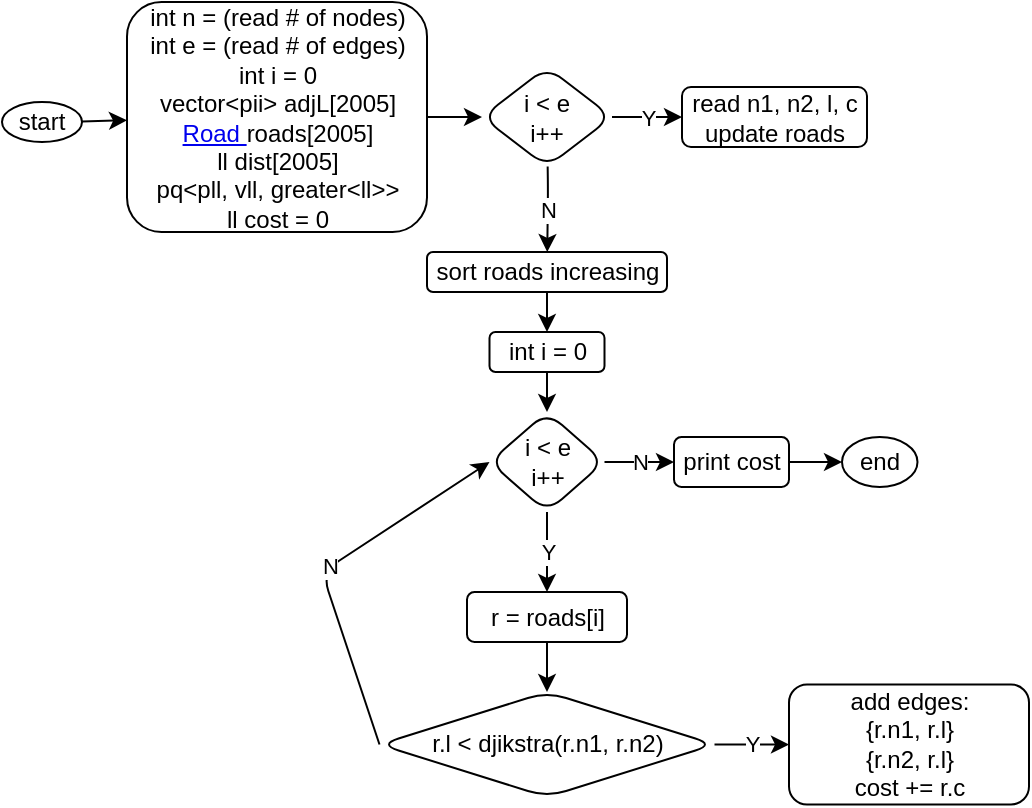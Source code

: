 <mxfile>
    <diagram id="m5GtEqvFR8ihqjtGLvGv" name="main">
        <mxGraphModel dx="952" dy="568" grid="1" gridSize="10" guides="1" tooltips="1" connect="1" arrows="1" fold="1" page="1" pageScale="1" pageWidth="850" pageHeight="1100" math="0" shadow="0">
            <root>
                <mxCell id="0"/>
                <mxCell id="1" parent="0"/>
                <mxCell id="5" value="" style="edgeStyle=none;html=1;" parent="1" source="2" target="4" edge="1">
                    <mxGeometry relative="1" as="geometry"/>
                </mxCell>
                <mxCell id="2" value="start" style="ellipse;whiteSpace=wrap;html=1;" parent="1" vertex="1">
                    <mxGeometry x="60" y="95" width="40" height="20" as="geometry"/>
                </mxCell>
                <mxCell id="15" value="" style="edgeStyle=none;html=1;" parent="1" source="4" target="14" edge="1">
                    <mxGeometry relative="1" as="geometry"/>
                </mxCell>
                <mxCell id="4" value="int n = (read # of nodes)&lt;br&gt;int e = (read # of edges)&lt;br&gt;int i = 0&lt;br&gt;vector&amp;lt;pii&amp;gt; adjL[2005]&lt;br&gt;&lt;a href=&quot;data:page/id,0-1PIGFVkTlC1TluDuV9&quot;&gt;Road &lt;/a&gt;roads[2005]&lt;br&gt;ll dist[2005]&lt;br&gt;pq&amp;lt;pll, vll, greater&amp;lt;ll&amp;gt;&amp;gt;&lt;br&gt;ll cost = 0" style="rounded=1;whiteSpace=wrap;html=1;" parent="1" vertex="1">
                    <mxGeometry x="122.5" y="45" width="150" height="115" as="geometry"/>
                </mxCell>
                <mxCell id="17" value="Y" style="edgeStyle=none;html=1;" parent="1" source="14" target="16" edge="1">
                    <mxGeometry relative="1" as="geometry"/>
                </mxCell>
                <mxCell id="19" value="N" style="edgeStyle=none;html=1;" parent="1" source="14" target="18" edge="1">
                    <mxGeometry relative="1" as="geometry">
                        <Array as="points">
                            <mxPoint x="333" y="140"/>
                        </Array>
                    </mxGeometry>
                </mxCell>
                <mxCell id="14" value="i &amp;lt; e&lt;br&gt;i++" style="rhombus;whiteSpace=wrap;html=1;rounded=1;" parent="1" vertex="1">
                    <mxGeometry x="300" y="77.5" width="65" height="50" as="geometry"/>
                </mxCell>
                <mxCell id="16" value="read n1, n2, l, c&lt;br&gt;update roads" style="whiteSpace=wrap;html=1;rounded=1;" parent="1" vertex="1">
                    <mxGeometry x="400" y="87.5" width="92.5" height="30" as="geometry"/>
                </mxCell>
                <mxCell id="21" value="" style="edgeStyle=none;html=1;" parent="1" source="18" target="20" edge="1">
                    <mxGeometry relative="1" as="geometry"/>
                </mxCell>
                <mxCell id="18" value="sort roads increasing" style="whiteSpace=wrap;html=1;rounded=1;" parent="1" vertex="1">
                    <mxGeometry x="272.5" y="170" width="120" height="20" as="geometry"/>
                </mxCell>
                <mxCell id="23" value="" style="edgeStyle=none;html=1;" parent="1" source="20" target="22" edge="1">
                    <mxGeometry relative="1" as="geometry"/>
                </mxCell>
                <mxCell id="20" value="int i = 0" style="whiteSpace=wrap;html=1;rounded=1;" parent="1" vertex="1">
                    <mxGeometry x="303.75" y="210" width="57.5" height="20" as="geometry"/>
                </mxCell>
                <mxCell id="25" value="N" style="edgeStyle=none;html=1;" parent="1" source="22" target="24" edge="1">
                    <mxGeometry relative="1" as="geometry"/>
                </mxCell>
                <mxCell id="27" value="Y" style="edgeStyle=none;html=1;" parent="1" source="22" target="26" edge="1">
                    <mxGeometry relative="1" as="geometry"/>
                </mxCell>
                <mxCell id="22" value="i &amp;lt; e&lt;br&gt;i++" style="rhombus;whiteSpace=wrap;html=1;rounded=1;" parent="1" vertex="1">
                    <mxGeometry x="303.75" y="250" width="57.5" height="50" as="geometry"/>
                </mxCell>
                <mxCell id="N2lcxdV3vzCCC4o-vw9R-33" value="" style="edgeStyle=none;html=1;" parent="1" source="24" target="N2lcxdV3vzCCC4o-vw9R-32" edge="1">
                    <mxGeometry relative="1" as="geometry"/>
                </mxCell>
                <mxCell id="24" value="print cost" style="whiteSpace=wrap;html=1;rounded=1;" parent="1" vertex="1">
                    <mxGeometry x="396" y="262.5" width="57.5" height="25" as="geometry"/>
                </mxCell>
                <mxCell id="29" value="" style="edgeStyle=none;html=1;" parent="1" source="26" target="28" edge="1">
                    <mxGeometry relative="1" as="geometry"/>
                </mxCell>
                <mxCell id="26" value="r = roads[i]" style="whiteSpace=wrap;html=1;rounded=1;" parent="1" vertex="1">
                    <mxGeometry x="292.5" y="340" width="80" height="25" as="geometry"/>
                </mxCell>
                <mxCell id="30" value="N" style="edgeStyle=none;html=1;exitX=0;exitY=0.5;exitDx=0;exitDy=0;entryX=0;entryY=0.5;entryDx=0;entryDy=0;" parent="1" source="28" target="22" edge="1">
                    <mxGeometry relative="1" as="geometry">
                        <Array as="points">
                            <mxPoint x="220" y="330"/>
                        </Array>
                    </mxGeometry>
                </mxCell>
                <mxCell id="32" value="Y" style="edgeStyle=none;html=1;" parent="1" source="28" target="31" edge="1">
                    <mxGeometry relative="1" as="geometry"/>
                </mxCell>
                <mxCell id="28" value="r.l &amp;lt; djikstra(r.n1, r.n2)" style="rhombus;whiteSpace=wrap;html=1;rounded=1;" parent="1" vertex="1">
                    <mxGeometry x="248.75" y="390" width="167.5" height="52.5" as="geometry"/>
                </mxCell>
                <mxCell id="31" value="add edges:&lt;br&gt;{r.n1, r.l}&lt;br&gt;{r.n2, r.l}&lt;br&gt;cost += r.c" style="whiteSpace=wrap;html=1;rounded=1;" parent="1" vertex="1">
                    <mxGeometry x="453.5" y="386.25" width="120" height="60" as="geometry"/>
                </mxCell>
                <mxCell id="N2lcxdV3vzCCC4o-vw9R-32" value="end" style="ellipse;whiteSpace=wrap;html=1;rounded=1;" parent="1" vertex="1">
                    <mxGeometry x="480" y="262.5" width="37.75" height="25" as="geometry"/>
                </mxCell>
            </root>
        </mxGraphModel>
    </diagram>
    <diagram id="VKg4IMJ04mF_zNhOYByq" name="dijkstra">
        <mxGraphModel dx="952" dy="568" grid="1" gridSize="10" guides="1" tooltips="1" connect="1" arrows="1" fold="1" page="1" pageScale="1" pageWidth="850" pageHeight="1100" math="0" shadow="0">
            <root>
                <mxCell id="0"/>
                <mxCell id="1" parent="0"/>
                <mxCell id="WdqgLYLHWb01jEnOtsuV-2" value="" style="edgeStyle=none;html=1;" parent="1" source="4394A57w_uJoEpdAReqB-1" target="WdqgLYLHWb01jEnOtsuV-1" edge="1">
                    <mxGeometry relative="1" as="geometry"/>
                </mxCell>
                <mxCell id="4394A57w_uJoEpdAReqB-1" value="fill dist with inf&lt;br&gt;dist[n1] = 0&lt;br&gt;pq.push(0, n1)" style="rounded=1;whiteSpace=wrap;html=1;" parent="1" vertex="1">
                    <mxGeometry x="80" y="60" width="120" height="60" as="geometry"/>
                </mxCell>
                <mxCell id="WdqgLYLHWb01jEnOtsuV-4" value="Y" style="edgeStyle=none;html=1;" parent="1" source="WdqgLYLHWb01jEnOtsuV-1" target="WdqgLYLHWb01jEnOtsuV-3" edge="1">
                    <mxGeometry relative="1" as="geometry"/>
                </mxCell>
                <mxCell id="WdqgLYLHWb01jEnOtsuV-6" value="N" style="edgeStyle=none;html=1;" parent="1" source="WdqgLYLHWb01jEnOtsuV-1" target="WdqgLYLHWb01jEnOtsuV-5" edge="1">
                    <mxGeometry relative="1" as="geometry"/>
                </mxCell>
                <mxCell id="WdqgLYLHWb01jEnOtsuV-1" value="pq.empty()" style="rhombus;whiteSpace=wrap;html=1;rounded=1;" parent="1" vertex="1">
                    <mxGeometry x="230" y="65" width="90" height="50" as="geometry"/>
                </mxCell>
                <mxCell id="WdqgLYLHWb01jEnOtsuV-3" value="return dist[n2]" style="whiteSpace=wrap;html=1;rounded=1;" parent="1" vertex="1">
                    <mxGeometry x="370" y="80" width="85" height="20" as="geometry"/>
                </mxCell>
                <mxCell id="WdqgLYLHWb01jEnOtsuV-10" value="" style="edgeStyle=none;html=1;" parent="1" source="WdqgLYLHWb01jEnOtsuV-5" target="WdqgLYLHWb01jEnOtsuV-9" edge="1">
                    <mxGeometry relative="1" as="geometry"/>
                </mxCell>
                <mxCell id="WdqgLYLHWb01jEnOtsuV-5" value="[l, nn1] = pq.top()&lt;br&gt;pq.pop()" style="whiteSpace=wrap;html=1;rounded=1;" parent="1" vertex="1">
                    <mxGeometry x="215" y="160" width="120" height="40" as="geometry"/>
                </mxCell>
                <mxCell id="WdqgLYLHWb01jEnOtsuV-12" value="Y" style="edgeStyle=none;html=1;exitX=0;exitY=0.5;exitDx=0;exitDy=0;entryX=0;entryY=0.5;entryDx=0;entryDy=0;" parent="1" source="WdqgLYLHWb01jEnOtsuV-9" target="WdqgLYLHWb01jEnOtsuV-5" edge="1">
                    <mxGeometry relative="1" as="geometry">
                        <Array as="points">
                            <mxPoint x="160" y="210"/>
                        </Array>
                    </mxGeometry>
                </mxCell>
                <mxCell id="WdqgLYLHWb01jEnOtsuV-14" value="N" style="edgeStyle=none;html=1;" parent="1" source="WdqgLYLHWb01jEnOtsuV-9" target="WdqgLYLHWb01jEnOtsuV-13" edge="1">
                    <mxGeometry relative="1" as="geometry"/>
                </mxCell>
                <mxCell id="WdqgLYLHWb01jEnOtsuV-9" value="nn1 already calculated" style="rhombus;whiteSpace=wrap;html=1;rounded=1;" parent="1" vertex="1">
                    <mxGeometry x="202.5" y="230" width="145" height="50" as="geometry"/>
                </mxCell>
                <mxCell id="WdqgLYLHWb01jEnOtsuV-16" value="" style="edgeStyle=none;html=1;" parent="1" source="WdqgLYLHWb01jEnOtsuV-13" target="WdqgLYLHWb01jEnOtsuV-15" edge="1">
                    <mxGeometry relative="1" as="geometry"/>
                </mxCell>
                <mxCell id="WdqgLYLHWb01jEnOtsuV-13" value="[nn2, w] : adjL[nn1]" style="whiteSpace=wrap;html=1;rounded=1;" parent="1" vertex="1">
                    <mxGeometry x="380" y="240" width="120" height="30" as="geometry"/>
                </mxCell>
                <mxCell id="WdqgLYLHWb01jEnOtsuV-18" value="" style="edgeStyle=none;html=1;" parent="1" source="WdqgLYLHWb01jEnOtsuV-15" target="WdqgLYLHWb01jEnOtsuV-17" edge="1">
                    <mxGeometry relative="1" as="geometry"/>
                </mxCell>
                <mxCell id="WdqgLYLHWb01jEnOtsuV-15" value="ll l2 = w + l" style="whiteSpace=wrap;html=1;rounded=1;" parent="1" vertex="1">
                    <mxGeometry x="405" y="300" width="70" height="25" as="geometry"/>
                </mxCell>
                <mxCell id="WdqgLYLHWb01jEnOtsuV-19" value="N" style="edgeStyle=none;html=1;exitX=1;exitY=0.5;exitDx=0;exitDy=0;entryX=1;entryY=0.5;entryDx=0;entryDy=0;" parent="1" source="WdqgLYLHWb01jEnOtsuV-17" target="WdqgLYLHWb01jEnOtsuV-13" edge="1">
                    <mxGeometry relative="1" as="geometry">
                        <Array as="points">
                            <mxPoint x="540" y="330"/>
                        </Array>
                    </mxGeometry>
                </mxCell>
                <mxCell id="WdqgLYLHWb01jEnOtsuV-21" value="" style="edgeStyle=none;html=1;" parent="1" source="WdqgLYLHWb01jEnOtsuV-17" target="WdqgLYLHWb01jEnOtsuV-20" edge="1">
                    <mxGeometry relative="1" as="geometry"/>
                </mxCell>
                <mxCell id="WdqgLYLHWb01jEnOtsuV-17" value="l2 &amp;lt; dist[nn2]" style="rhombus;whiteSpace=wrap;html=1;rounded=1;" parent="1" vertex="1">
                    <mxGeometry x="390" y="360" width="100" height="30" as="geometry"/>
                </mxCell>
                <mxCell id="WdqgLYLHWb01jEnOtsuV-20" value="dist[nn2] = l2&lt;br&gt;pq.push(l2, nn2)" style="whiteSpace=wrap;html=1;rounded=1;" parent="1" vertex="1">
                    <mxGeometry x="385" y="420" width="110" height="40" as="geometry"/>
                </mxCell>
            </root>
        </mxGraphModel>
    </diagram>
    <diagram id="0-1PIGFVkTlC1TluDuV9" name="Road">
        <mxGraphModel dx="952" dy="568" grid="1" gridSize="10" guides="1" tooltips="1" connect="1" arrows="1" fold="1" page="1" pageScale="1" pageWidth="850" pageHeight="1100" math="0" shadow="0">
            <root>
                <mxCell id="0"/>
                <mxCell id="1" parent="0"/>
                <mxCell id="JlAhFv7crk_ZyxHTkarN-2" value="Road" style="swimlane;fontStyle=0;childLayout=stackLayout;horizontal=1;startSize=30;horizontalStack=0;resizeParent=1;resizeParentMax=0;resizeLast=0;collapsible=1;marginBottom=0;whiteSpace=wrap;html=1;" parent="1" vertex="1">
                    <mxGeometry x="80" y="80" width="230" height="90" as="geometry"/>
                </mxCell>
                <mxCell id="JlAhFv7crk_ZyxHTkarN-3" value="int n1, n2, l, c" style="text;strokeColor=none;fillColor=none;align=left;verticalAlign=middle;spacingLeft=4;spacingRight=4;overflow=hidden;points=[[0,0.5],[1,0.5]];portConstraint=eastwest;rotatable=0;whiteSpace=wrap;html=1;" parent="JlAhFv7crk_ZyxHTkarN-2" vertex="1">
                    <mxGeometry y="30" width="230" height="30" as="geometry"/>
                </mxCell>
                <mxCell id="JlAhFv7crk_ZyxHTkarN-4" value="operator &amp;lt; (compare l, then c)" style="text;strokeColor=none;fillColor=none;align=left;verticalAlign=middle;spacingLeft=4;spacingRight=4;overflow=hidden;points=[[0,0.5],[1,0.5]];portConstraint=eastwest;rotatable=0;whiteSpace=wrap;html=1;" parent="JlAhFv7crk_ZyxHTkarN-2" vertex="1">
                    <mxGeometry y="60" width="230" height="30" as="geometry"/>
                </mxCell>
            </root>
        </mxGraphModel>
    </diagram>
</mxfile>